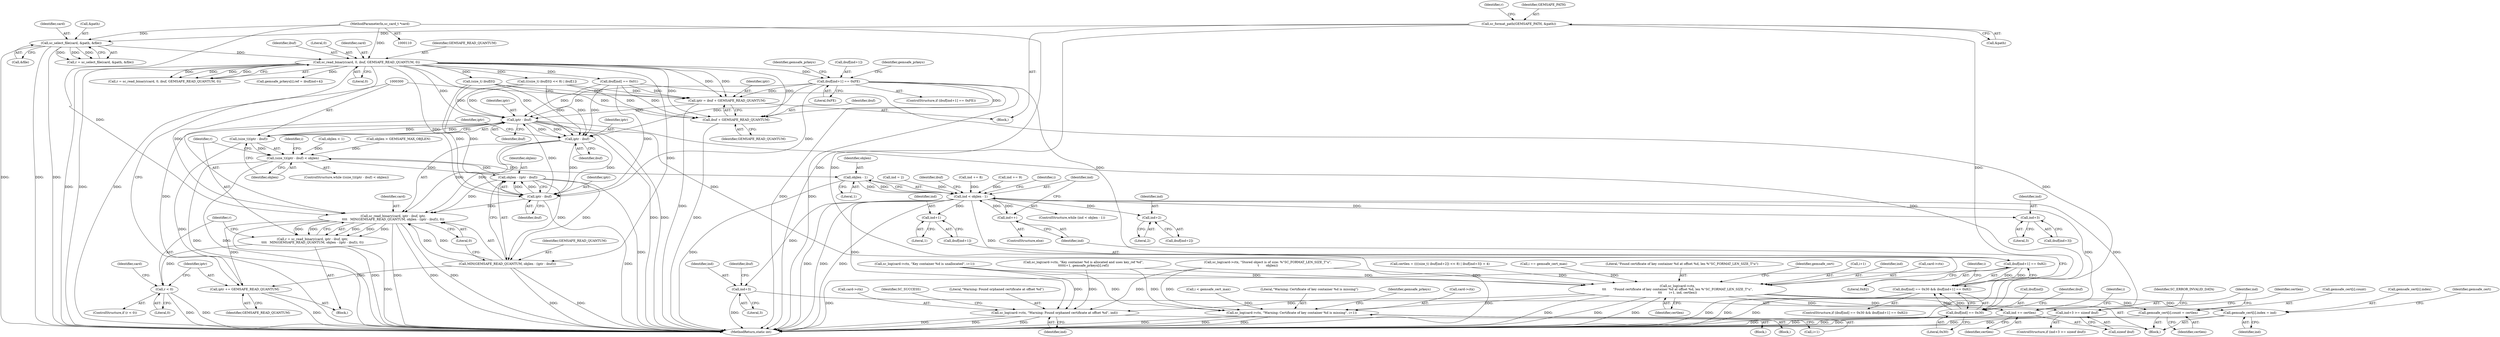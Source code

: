 digraph "0_OpenSC_360e95d45ac4123255a4c796db96337f332160ad#diff-d643a0fa169471dbf2912f4866dc49c5_5@array" {
"1000207" [label="(Call,ibuf[ind+1] == 0xFE)"];
"1000148" [label="(Call,sc_read_binary(card, 0, ibuf, GEMSAFE_READ_QUANTUM, 0))"];
"1000131" [label="(Call,sc_select_file(card, &path, &file))"];
"1000111" [label="(MethodParameterIn,sc_card_t *card)"];
"1000125" [label="(Call,sc_format_path(GEMSAFE_PATH, &path))"];
"1000292" [label="(Call,iptr = ibuf + GEMSAFE_READ_QUANTUM)"];
"1000301" [label="(Call,iptr - ibuf)"];
"1000299" [label="(Call,(size_t)(iptr - ibuf))"];
"1000298" [label="(Call,(size_t)(iptr - ibuf) < objlen)"];
"1000316" [label="(Call,objlen - (iptr - ibuf))"];
"1000308" [label="(Call,sc_read_binary(card, iptr - ibuf, iptr,\n\t\t\t\t   MIN(GEMSAFE_READ_QUANTUM, objlen - (iptr - ibuf)), 0))"];
"1000306" [label="(Call,r = sc_read_binary(card, iptr - ibuf, iptr,\n\t\t\t\t   MIN(GEMSAFE_READ_QUANTUM, objlen - (iptr - ibuf)), 0))"];
"1000323" [label="(Call,r < 0)"];
"1000334" [label="(Call,iptr += GEMSAFE_READ_QUANTUM)"];
"1000314" [label="(Call,MIN(GEMSAFE_READ_QUANTUM, objlen - (iptr - ibuf)))"];
"1000343" [label="(Call,objlen - 1)"];
"1000341" [label="(Call,ind < objlen - 1)"];
"1000357" [label="(Call,ind+1)"];
"1000381" [label="(Call,sc_log(card->ctx, \"Warning: Found orphaned certificate at offset %d\", ind))"];
"1000390" [label="(Call,ind+3 >= sizeof ibuf)"];
"1000391" [label="(Call,ind+3)"];
"1000407" [label="(Call,ind+2)"];
"1000413" [label="(Call,ind+3)"];
"1000417" [label="(Call,sc_log(card->ctx,\n\t\t\t       \"Found certificate of key container %d at offset %d, len %\"SC_FORMAT_LEN_SIZE_T\"u\",\n\t\t\t       i+1, ind, certlen))"];
"1000427" [label="(Call,gemsafe_cert[i].index = ind)"];
"1000434" [label="(Call,gemsafe_cert[i].count = certlen)"];
"1000441" [label="(Call,ind += certlen)"];
"1000463" [label="(Call,sc_log(card->ctx, \"Warning: Certificate of key container %d is missing\", i+1))"];
"1000447" [label="(Call,ind++)"];
"1000310" [label="(Call,iptr - ibuf)"];
"1000318" [label="(Call,iptr - ibuf)"];
"1000349" [label="(Call,ibuf[ind] == 0x30)"];
"1000348" [label="(Call,ibuf[ind] == 0x30 && ibuf[ind+1] == 0x82)"];
"1000354" [label="(Call,ibuf[ind+1] == 0x82)"];
"1000294" [label="(Call,ibuf + GEMSAFE_READ_QUANTUM)"];
"1000303" [label="(Identifier,ibuf)"];
"1000451" [label="(Identifier,i)"];
"1000353" [label="(Literal,0x30)"];
"1000125" [label="(Call,sc_format_path(GEMSAFE_PATH, &path))"];
"1000305" [label="(Block,)"];
"1000350" [label="(Call,ibuf[ind])"];
"1000200" [label="(Call,ibuf[ind] == 0x01)"];
"1000433" [label="(Identifier,ind)"];
"1000164" [label="(Call,(size_t) ibuf[0])"];
"1000397" [label="(Identifier,SC_ERROR_INVALID_DATA)"];
"1000448" [label="(Identifier,ind)"];
"1000336" [label="(Identifier,GEMSAFE_READ_QUANTUM)"];
"1000389" [label="(ControlStructure,if (ind+3 >= sizeof ibuf))"];
"1000354" [label="(Call,ibuf[ind+1] == 0x82)"];
"1000324" [label="(Identifier,r)"];
"1000315" [label="(Identifier,GEMSAFE_READ_QUANTUM)"];
"1000417" [label="(Call,sc_log(card->ctx,\n\t\t\t       \"Found certificate of key container %d at offset %d, len %\"SC_FORMAT_LEN_SIZE_T\"u\",\n\t\t\t       i+1, ind, certlen))"];
"1000135" [label="(Call,&file)"];
"1000445" [label="(Identifier,i)"];
"1000398" [label="(Call,certlen = ((((size_t) ibuf[ind+2]) << 8) | ibuf[ind+3]) + 4)"];
"1000111" [label="(MethodParameterIn,sc_card_t *card)"];
"1000314" [label="(Call,MIN(GEMSAFE_READ_QUANTUM, objlen - (iptr - ibuf)))"];
"1000308" [label="(Call,sc_read_binary(card, iptr - ibuf, iptr,\n\t\t\t\t   MIN(GEMSAFE_READ_QUANTUM, objlen - (iptr - ibuf)), 0))"];
"1000335" [label="(Identifier,iptr)"];
"1000349" [label="(Call,ibuf[ind] == 0x30)"];
"1000386" [label="(Identifier,ind)"];
"1000322" [label="(ControlStructure,if (r < 0))"];
"1000292" [label="(Call,iptr = ibuf + GEMSAFE_READ_QUANTUM)"];
"1000146" [label="(Call,r = sc_read_binary(card, 0, ibuf, GEMSAFE_READ_QUANTUM, 0))"];
"1000318" [label="(Call,iptr - ibuf)"];
"1000342" [label="(Identifier,ind)"];
"1000312" [label="(Identifier,ibuf)"];
"1000341" [label="(Call,ind < objlen - 1)"];
"1000377" [label="(Call,i == gemsafe_cert_max)"];
"1000487" [label="(MethodReturn,static int)"];
"1000129" [label="(Call,r = sc_select_file(card, &path, &file))"];
"1000307" [label="(Identifier,r)"];
"1000462" [label="(Block,)"];
"1000441" [label="(Call,ind += certlen)"];
"1000390" [label="(Call,ind+3 >= sizeof ibuf)"];
"1000427" [label="(Call,gemsafe_cert[i].index = ind)"];
"1000365" [label="(Identifier,i)"];
"1000421" [label="(Literal,\"Found certificate of key container %d at offset %d, len %\"SC_FORMAT_LEN_SIZE_T\"u\")"];
"1000152" [label="(Identifier,GEMSAFE_READ_QUANTUM)"];
"1000325" [label="(Literal,0)"];
"1000258" [label="(Call,sc_log(card->ctx, \"Key container %d is unallocated\", i+1))"];
"1000334" [label="(Call,iptr += GEMSAFE_READ_QUANTUM)"];
"1000316" [label="(Call,objlen - (iptr - ibuf))"];
"1000311" [label="(Identifier,iptr)"];
"1000297" [label="(ControlStructure,while ((size_t)(iptr - ibuf) < objlen))"];
"1000435" [label="(Call,gemsafe_cert[i].count)"];
"1000218" [label="(Identifier,gemsafe_prkeys)"];
"1000296" [label="(Identifier,GEMSAFE_READ_QUANTUM)"];
"1000393" [label="(Literal,3)"];
"1000226" [label="(Call,sc_log(card->ctx, \"Key container %d is allocated and uses key_ref %d\",\n\t\t\t\t\ti+1, gemsafe_prkeys[i].ref))"];
"1000430" [label="(Identifier,gemsafe_cert)"];
"1000215" [label="(Call,gemsafe_prkeys[i].ref = ibuf[ind+4])"];
"1000162" [label="(Call,(((size_t) ibuf[0]) << 8) | ibuf[1])"];
"1000345" [label="(Literal,1)"];
"1000450" [label="(Call,i < gemsafe_cert_max)"];
"1000422" [label="(Call,i+1)"];
"1000344" [label="(Identifier,objlen)"];
"1000415" [label="(Literal,3)"];
"1000388" [label="(Identifier,SC_SUCCESS)"];
"1000442" [label="(Identifier,ind)"];
"1000446" [label="(ControlStructure,else)"];
"1000295" [label="(Identifier,ibuf)"];
"1000408" [label="(Identifier,ind)"];
"1000409" [label="(Literal,2)"];
"1000347" [label="(ControlStructure,if (ibuf[ind] == 0x30 && ibuf[ind+1] == 0x82))"];
"1000381" [label="(Call,sc_log(card->ctx, \"Warning: Found orphaned certificate at offset %d\", ind))"];
"1000151" [label="(Identifier,ibuf)"];
"1000343" [label="(Call,objlen - 1)"];
"1000130" [label="(Identifier,r)"];
"1000132" [label="(Identifier,card)"];
"1000425" [label="(Identifier,ind)"];
"1000302" [label="(Identifier,iptr)"];
"1000320" [label="(Identifier,ibuf)"];
"1000426" [label="(Identifier,certlen)"];
"1000304" [label="(Identifier,objlen)"];
"1000131" [label="(Call,sc_select_file(card, &path, &file))"];
"1000150" [label="(Literal,0)"];
"1000411" [label="(Call,ibuf[ind+3])"];
"1000313" [label="(Identifier,iptr)"];
"1000306" [label="(Call,r = sc_read_binary(card, iptr - ibuf, iptr,\n\t\t\t\t   MIN(GEMSAFE_READ_QUANTUM, objlen - (iptr - ibuf)), 0))"];
"1000348" [label="(Call,ibuf[ind] == 0x30 && ibuf[ind+1] == 0x82)"];
"1000392" [label="(Identifier,ind)"];
"1000196" [label="(Call,ind = 2)"];
"1000323" [label="(Call,r < 0)"];
"1000310" [label="(Call,iptr - ibuf)"];
"1000206" [label="(ControlStructure,if (ibuf[ind+1] == 0xFE))"];
"1000293" [label="(Identifier,iptr)"];
"1000359" [label="(Literal,1)"];
"1000247" [label="(Identifier,gemsafe_prkeys)"];
"1000440" [label="(Identifier,certlen)"];
"1000184" [label="(Call,objlen > GEMSAFE_MAX_OBJLEN)"];
"1000360" [label="(Literal,0x82)"];
"1000395" [label="(Identifier,ibuf)"];
"1000148" [label="(Call,sc_read_binary(card, 0, ibuf, GEMSAFE_READ_QUANTUM, 0))"];
"1000173" [label="(Call,sc_log(card->ctx, \"Stored object is of size: %\"SC_FORMAT_LEN_SIZE_T\"u\",\n\t       objlen))"];
"1000351" [label="(Identifier,ibuf)"];
"1000361" [label="(Block,)"];
"1000391" [label="(Call,ind+3)"];
"1000385" [label="(Literal,\"Warning: Found orphaned certificate at offset %d\")"];
"1000467" [label="(Literal,\"Warning: Certificate of key container %d is missing\")"];
"1000463" [label="(Call,sc_log(card->ctx, \"Warning: Certificate of key container %d is missing\", i+1))"];
"1000294" [label="(Call,ibuf + GEMSAFE_READ_QUANTUM)"];
"1000428" [label="(Call,gemsafe_cert[i].index)"];
"1000434" [label="(Call,gemsafe_cert[i].count = certlen)"];
"1000321" [label="(Literal,0)"];
"1000399" [label="(Identifier,certlen)"];
"1000447" [label="(Call,ind++)"];
"1000309" [label="(Identifier,card)"];
"1000319" [label="(Identifier,iptr)"];
"1000357" [label="(Call,ind+1)"];
"1000468" [label="(Call,i+1)"];
"1000418" [label="(Call,card->ctx)"];
"1000437" [label="(Identifier,gemsafe_cert)"];
"1000112" [label="(Block,)"];
"1000298" [label="(Call,(size_t)(iptr - ibuf) < objlen)"];
"1000207" [label="(Call,ibuf[ind+1] == 0xFE)"];
"1000443" [label="(Identifier,certlen)"];
"1000299" [label="(Call,(size_t)(iptr - ibuf))"];
"1000413" [label="(Call,ind+3)"];
"1000266" [label="(Call,ind += 8)"];
"1000317" [label="(Identifier,objlen)"];
"1000394" [label="(Call,sizeof ibuf)"];
"1000474" [label="(Identifier,gemsafe_prkeys)"];
"1000133" [label="(Call,&path)"];
"1000126" [label="(Identifier,GEMSAFE_PATH)"];
"1000208" [label="(Call,ibuf[ind+1])"];
"1000153" [label="(Literal,0)"];
"1000382" [label="(Call,card->ctx)"];
"1000340" [label="(ControlStructure,while (ind < objlen - 1))"];
"1000338" [label="(Identifier,i)"];
"1000301" [label="(Call,iptr - ibuf)"];
"1000414" [label="(Identifier,ind)"];
"1000358" [label="(Identifier,ind)"];
"1000355" [label="(Call,ibuf[ind+1])"];
"1000380" [label="(Block,)"];
"1000407" [label="(Call,ind+2)"];
"1000213" [label="(Literal,0xFE)"];
"1000181" [label="(Call,objlen < 1)"];
"1000329" [label="(Identifier,card)"];
"1000405" [label="(Call,ibuf[ind+2])"];
"1000149" [label="(Identifier,card)"];
"1000464" [label="(Call,card->ctx)"];
"1000356" [label="(Identifier,ibuf)"];
"1000127" [label="(Call,&path)"];
"1000239" [label="(Call,ind += 9)"];
"1000207" -> "1000206"  [label="AST: "];
"1000207" -> "1000213"  [label="CFG: "];
"1000208" -> "1000207"  [label="AST: "];
"1000213" -> "1000207"  [label="AST: "];
"1000218" -> "1000207"  [label="CFG: "];
"1000247" -> "1000207"  [label="CFG: "];
"1000207" -> "1000487"  [label="DDG: "];
"1000207" -> "1000487"  [label="DDG: "];
"1000148" -> "1000207"  [label="DDG: "];
"1000207" -> "1000292"  [label="DDG: "];
"1000207" -> "1000294"  [label="DDG: "];
"1000207" -> "1000301"  [label="DDG: "];
"1000207" -> "1000310"  [label="DDG: "];
"1000207" -> "1000318"  [label="DDG: "];
"1000207" -> "1000354"  [label="DDG: "];
"1000148" -> "1000146"  [label="AST: "];
"1000148" -> "1000153"  [label="CFG: "];
"1000149" -> "1000148"  [label="AST: "];
"1000150" -> "1000148"  [label="AST: "];
"1000151" -> "1000148"  [label="AST: "];
"1000152" -> "1000148"  [label="AST: "];
"1000153" -> "1000148"  [label="AST: "];
"1000146" -> "1000148"  [label="CFG: "];
"1000148" -> "1000487"  [label="DDG: "];
"1000148" -> "1000487"  [label="DDG: "];
"1000148" -> "1000487"  [label="DDG: "];
"1000148" -> "1000146"  [label="DDG: "];
"1000148" -> "1000146"  [label="DDG: "];
"1000148" -> "1000146"  [label="DDG: "];
"1000148" -> "1000146"  [label="DDG: "];
"1000131" -> "1000148"  [label="DDG: "];
"1000111" -> "1000148"  [label="DDG: "];
"1000148" -> "1000164"  [label="DDG: "];
"1000148" -> "1000162"  [label="DDG: "];
"1000148" -> "1000200"  [label="DDG: "];
"1000148" -> "1000215"  [label="DDG: "];
"1000148" -> "1000292"  [label="DDG: "];
"1000148" -> "1000292"  [label="DDG: "];
"1000148" -> "1000294"  [label="DDG: "];
"1000148" -> "1000294"  [label="DDG: "];
"1000148" -> "1000301"  [label="DDG: "];
"1000148" -> "1000308"  [label="DDG: "];
"1000148" -> "1000310"  [label="DDG: "];
"1000148" -> "1000314"  [label="DDG: "];
"1000148" -> "1000318"  [label="DDG: "];
"1000131" -> "1000129"  [label="AST: "];
"1000131" -> "1000135"  [label="CFG: "];
"1000132" -> "1000131"  [label="AST: "];
"1000133" -> "1000131"  [label="AST: "];
"1000135" -> "1000131"  [label="AST: "];
"1000129" -> "1000131"  [label="CFG: "];
"1000131" -> "1000487"  [label="DDG: "];
"1000131" -> "1000487"  [label="DDG: "];
"1000131" -> "1000487"  [label="DDG: "];
"1000131" -> "1000129"  [label="DDG: "];
"1000131" -> "1000129"  [label="DDG: "];
"1000131" -> "1000129"  [label="DDG: "];
"1000111" -> "1000131"  [label="DDG: "];
"1000125" -> "1000131"  [label="DDG: "];
"1000111" -> "1000110"  [label="AST: "];
"1000111" -> "1000487"  [label="DDG: "];
"1000111" -> "1000308"  [label="DDG: "];
"1000125" -> "1000112"  [label="AST: "];
"1000125" -> "1000127"  [label="CFG: "];
"1000126" -> "1000125"  [label="AST: "];
"1000127" -> "1000125"  [label="AST: "];
"1000130" -> "1000125"  [label="CFG: "];
"1000125" -> "1000487"  [label="DDG: "];
"1000125" -> "1000487"  [label="DDG: "];
"1000292" -> "1000112"  [label="AST: "];
"1000292" -> "1000294"  [label="CFG: "];
"1000293" -> "1000292"  [label="AST: "];
"1000294" -> "1000292"  [label="AST: "];
"1000300" -> "1000292"  [label="CFG: "];
"1000292" -> "1000487"  [label="DDG: "];
"1000164" -> "1000292"  [label="DDG: "];
"1000162" -> "1000292"  [label="DDG: "];
"1000200" -> "1000292"  [label="DDG: "];
"1000292" -> "1000301"  [label="DDG: "];
"1000301" -> "1000299"  [label="AST: "];
"1000301" -> "1000303"  [label="CFG: "];
"1000302" -> "1000301"  [label="AST: "];
"1000303" -> "1000301"  [label="AST: "];
"1000299" -> "1000301"  [label="CFG: "];
"1000301" -> "1000487"  [label="DDG: "];
"1000301" -> "1000487"  [label="DDG: "];
"1000301" -> "1000299"  [label="DDG: "];
"1000301" -> "1000299"  [label="DDG: "];
"1000334" -> "1000301"  [label="DDG: "];
"1000164" -> "1000301"  [label="DDG: "];
"1000162" -> "1000301"  [label="DDG: "];
"1000318" -> "1000301"  [label="DDG: "];
"1000200" -> "1000301"  [label="DDG: "];
"1000301" -> "1000310"  [label="DDG: "];
"1000301" -> "1000310"  [label="DDG: "];
"1000301" -> "1000349"  [label="DDG: "];
"1000301" -> "1000354"  [label="DDG: "];
"1000299" -> "1000298"  [label="AST: "];
"1000300" -> "1000299"  [label="AST: "];
"1000304" -> "1000299"  [label="CFG: "];
"1000299" -> "1000487"  [label="DDG: "];
"1000299" -> "1000298"  [label="DDG: "];
"1000298" -> "1000297"  [label="AST: "];
"1000298" -> "1000304"  [label="CFG: "];
"1000304" -> "1000298"  [label="AST: "];
"1000307" -> "1000298"  [label="CFG: "];
"1000338" -> "1000298"  [label="CFG: "];
"1000298" -> "1000487"  [label="DDG: "];
"1000298" -> "1000487"  [label="DDG: "];
"1000181" -> "1000298"  [label="DDG: "];
"1000184" -> "1000298"  [label="DDG: "];
"1000316" -> "1000298"  [label="DDG: "];
"1000298" -> "1000316"  [label="DDG: "];
"1000298" -> "1000343"  [label="DDG: "];
"1000316" -> "1000314"  [label="AST: "];
"1000316" -> "1000318"  [label="CFG: "];
"1000317" -> "1000316"  [label="AST: "];
"1000318" -> "1000316"  [label="AST: "];
"1000314" -> "1000316"  [label="CFG: "];
"1000316" -> "1000487"  [label="DDG: "];
"1000316" -> "1000308"  [label="DDG: "];
"1000316" -> "1000314"  [label="DDG: "];
"1000316" -> "1000314"  [label="DDG: "];
"1000318" -> "1000316"  [label="DDG: "];
"1000318" -> "1000316"  [label="DDG: "];
"1000308" -> "1000306"  [label="AST: "];
"1000308" -> "1000321"  [label="CFG: "];
"1000309" -> "1000308"  [label="AST: "];
"1000310" -> "1000308"  [label="AST: "];
"1000313" -> "1000308"  [label="AST: "];
"1000314" -> "1000308"  [label="AST: "];
"1000321" -> "1000308"  [label="AST: "];
"1000306" -> "1000308"  [label="CFG: "];
"1000308" -> "1000487"  [label="DDG: "];
"1000308" -> "1000487"  [label="DDG: "];
"1000308" -> "1000487"  [label="DDG: "];
"1000308" -> "1000487"  [label="DDG: "];
"1000308" -> "1000306"  [label="DDG: "];
"1000308" -> "1000306"  [label="DDG: "];
"1000308" -> "1000306"  [label="DDG: "];
"1000308" -> "1000306"  [label="DDG: "];
"1000308" -> "1000306"  [label="DDG: "];
"1000310" -> "1000308"  [label="DDG: "];
"1000310" -> "1000308"  [label="DDG: "];
"1000318" -> "1000308"  [label="DDG: "];
"1000314" -> "1000308"  [label="DDG: "];
"1000314" -> "1000308"  [label="DDG: "];
"1000308" -> "1000334"  [label="DDG: "];
"1000306" -> "1000305"  [label="AST: "];
"1000307" -> "1000306"  [label="AST: "];
"1000324" -> "1000306"  [label="CFG: "];
"1000306" -> "1000487"  [label="DDG: "];
"1000306" -> "1000323"  [label="DDG: "];
"1000323" -> "1000322"  [label="AST: "];
"1000323" -> "1000325"  [label="CFG: "];
"1000324" -> "1000323"  [label="AST: "];
"1000325" -> "1000323"  [label="AST: "];
"1000329" -> "1000323"  [label="CFG: "];
"1000335" -> "1000323"  [label="CFG: "];
"1000323" -> "1000487"  [label="DDG: "];
"1000323" -> "1000487"  [label="DDG: "];
"1000334" -> "1000305"  [label="AST: "];
"1000334" -> "1000336"  [label="CFG: "];
"1000335" -> "1000334"  [label="AST: "];
"1000336" -> "1000334"  [label="AST: "];
"1000300" -> "1000334"  [label="CFG: "];
"1000334" -> "1000487"  [label="DDG: "];
"1000314" -> "1000334"  [label="DDG: "];
"1000315" -> "1000314"  [label="AST: "];
"1000321" -> "1000314"  [label="CFG: "];
"1000314" -> "1000487"  [label="DDG: "];
"1000314" -> "1000487"  [label="DDG: "];
"1000343" -> "1000341"  [label="AST: "];
"1000343" -> "1000345"  [label="CFG: "];
"1000344" -> "1000343"  [label="AST: "];
"1000345" -> "1000343"  [label="AST: "];
"1000341" -> "1000343"  [label="CFG: "];
"1000343" -> "1000487"  [label="DDG: "];
"1000343" -> "1000341"  [label="DDG: "];
"1000343" -> "1000341"  [label="DDG: "];
"1000341" -> "1000340"  [label="AST: "];
"1000342" -> "1000341"  [label="AST: "];
"1000351" -> "1000341"  [label="CFG: "];
"1000451" -> "1000341"  [label="CFG: "];
"1000341" -> "1000487"  [label="DDG: "];
"1000341" -> "1000487"  [label="DDG: "];
"1000341" -> "1000487"  [label="DDG: "];
"1000441" -> "1000341"  [label="DDG: "];
"1000239" -> "1000341"  [label="DDG: "];
"1000266" -> "1000341"  [label="DDG: "];
"1000196" -> "1000341"  [label="DDG: "];
"1000447" -> "1000341"  [label="DDG: "];
"1000341" -> "1000357"  [label="DDG: "];
"1000341" -> "1000381"  [label="DDG: "];
"1000341" -> "1000390"  [label="DDG: "];
"1000341" -> "1000391"  [label="DDG: "];
"1000341" -> "1000407"  [label="DDG: "];
"1000341" -> "1000413"  [label="DDG: "];
"1000341" -> "1000417"  [label="DDG: "];
"1000341" -> "1000447"  [label="DDG: "];
"1000357" -> "1000355"  [label="AST: "];
"1000357" -> "1000359"  [label="CFG: "];
"1000358" -> "1000357"  [label="AST: "];
"1000359" -> "1000357"  [label="AST: "];
"1000355" -> "1000357"  [label="CFG: "];
"1000381" -> "1000380"  [label="AST: "];
"1000381" -> "1000386"  [label="CFG: "];
"1000382" -> "1000381"  [label="AST: "];
"1000385" -> "1000381"  [label="AST: "];
"1000386" -> "1000381"  [label="AST: "];
"1000388" -> "1000381"  [label="CFG: "];
"1000381" -> "1000487"  [label="DDG: "];
"1000381" -> "1000487"  [label="DDG: "];
"1000381" -> "1000487"  [label="DDG: "];
"1000258" -> "1000381"  [label="DDG: "];
"1000226" -> "1000381"  [label="DDG: "];
"1000417" -> "1000381"  [label="DDG: "];
"1000173" -> "1000381"  [label="DDG: "];
"1000390" -> "1000389"  [label="AST: "];
"1000390" -> "1000394"  [label="CFG: "];
"1000391" -> "1000390"  [label="AST: "];
"1000394" -> "1000390"  [label="AST: "];
"1000397" -> "1000390"  [label="CFG: "];
"1000399" -> "1000390"  [label="CFG: "];
"1000390" -> "1000487"  [label="DDG: "];
"1000390" -> "1000487"  [label="DDG: "];
"1000391" -> "1000393"  [label="CFG: "];
"1000392" -> "1000391"  [label="AST: "];
"1000393" -> "1000391"  [label="AST: "];
"1000395" -> "1000391"  [label="CFG: "];
"1000391" -> "1000487"  [label="DDG: "];
"1000407" -> "1000405"  [label="AST: "];
"1000407" -> "1000409"  [label="CFG: "];
"1000408" -> "1000407"  [label="AST: "];
"1000409" -> "1000407"  [label="AST: "];
"1000405" -> "1000407"  [label="CFG: "];
"1000413" -> "1000411"  [label="AST: "];
"1000413" -> "1000415"  [label="CFG: "];
"1000414" -> "1000413"  [label="AST: "];
"1000415" -> "1000413"  [label="AST: "];
"1000411" -> "1000413"  [label="CFG: "];
"1000417" -> "1000361"  [label="AST: "];
"1000417" -> "1000426"  [label="CFG: "];
"1000418" -> "1000417"  [label="AST: "];
"1000421" -> "1000417"  [label="AST: "];
"1000422" -> "1000417"  [label="AST: "];
"1000425" -> "1000417"  [label="AST: "];
"1000426" -> "1000417"  [label="AST: "];
"1000430" -> "1000417"  [label="CFG: "];
"1000417" -> "1000487"  [label="DDG: "];
"1000417" -> "1000487"  [label="DDG: "];
"1000417" -> "1000487"  [label="DDG: "];
"1000258" -> "1000417"  [label="DDG: "];
"1000226" -> "1000417"  [label="DDG: "];
"1000173" -> "1000417"  [label="DDG: "];
"1000377" -> "1000417"  [label="DDG: "];
"1000398" -> "1000417"  [label="DDG: "];
"1000417" -> "1000427"  [label="DDG: "];
"1000417" -> "1000434"  [label="DDG: "];
"1000417" -> "1000441"  [label="DDG: "];
"1000417" -> "1000441"  [label="DDG: "];
"1000417" -> "1000463"  [label="DDG: "];
"1000427" -> "1000361"  [label="AST: "];
"1000427" -> "1000433"  [label="CFG: "];
"1000428" -> "1000427"  [label="AST: "];
"1000433" -> "1000427"  [label="AST: "];
"1000437" -> "1000427"  [label="CFG: "];
"1000427" -> "1000487"  [label="DDG: "];
"1000434" -> "1000361"  [label="AST: "];
"1000434" -> "1000440"  [label="CFG: "];
"1000435" -> "1000434"  [label="AST: "];
"1000440" -> "1000434"  [label="AST: "];
"1000442" -> "1000434"  [label="CFG: "];
"1000434" -> "1000487"  [label="DDG: "];
"1000441" -> "1000361"  [label="AST: "];
"1000441" -> "1000443"  [label="CFG: "];
"1000442" -> "1000441"  [label="AST: "];
"1000443" -> "1000441"  [label="AST: "];
"1000445" -> "1000441"  [label="CFG: "];
"1000441" -> "1000487"  [label="DDG: "];
"1000463" -> "1000462"  [label="AST: "];
"1000463" -> "1000468"  [label="CFG: "];
"1000464" -> "1000463"  [label="AST: "];
"1000467" -> "1000463"  [label="AST: "];
"1000468" -> "1000463"  [label="AST: "];
"1000474" -> "1000463"  [label="CFG: "];
"1000463" -> "1000487"  [label="DDG: "];
"1000463" -> "1000487"  [label="DDG: "];
"1000463" -> "1000487"  [label="DDG: "];
"1000258" -> "1000463"  [label="DDG: "];
"1000226" -> "1000463"  [label="DDG: "];
"1000173" -> "1000463"  [label="DDG: "];
"1000450" -> "1000463"  [label="DDG: "];
"1000447" -> "1000446"  [label="AST: "];
"1000447" -> "1000448"  [label="CFG: "];
"1000448" -> "1000447"  [label="AST: "];
"1000342" -> "1000447"  [label="CFG: "];
"1000310" -> "1000312"  [label="CFG: "];
"1000311" -> "1000310"  [label="AST: "];
"1000312" -> "1000310"  [label="AST: "];
"1000313" -> "1000310"  [label="CFG: "];
"1000164" -> "1000310"  [label="DDG: "];
"1000162" -> "1000310"  [label="DDG: "];
"1000200" -> "1000310"  [label="DDG: "];
"1000310" -> "1000318"  [label="DDG: "];
"1000310" -> "1000318"  [label="DDG: "];
"1000318" -> "1000320"  [label="CFG: "];
"1000319" -> "1000318"  [label="AST: "];
"1000320" -> "1000318"  [label="AST: "];
"1000318" -> "1000487"  [label="DDG: "];
"1000164" -> "1000318"  [label="DDG: "];
"1000162" -> "1000318"  [label="DDG: "];
"1000200" -> "1000318"  [label="DDG: "];
"1000349" -> "1000348"  [label="AST: "];
"1000349" -> "1000353"  [label="CFG: "];
"1000350" -> "1000349"  [label="AST: "];
"1000353" -> "1000349"  [label="AST: "];
"1000356" -> "1000349"  [label="CFG: "];
"1000348" -> "1000349"  [label="CFG: "];
"1000349" -> "1000487"  [label="DDG: "];
"1000349" -> "1000348"  [label="DDG: "];
"1000349" -> "1000348"  [label="DDG: "];
"1000200" -> "1000349"  [label="DDG: "];
"1000348" -> "1000347"  [label="AST: "];
"1000348" -> "1000354"  [label="CFG: "];
"1000354" -> "1000348"  [label="AST: "];
"1000365" -> "1000348"  [label="CFG: "];
"1000448" -> "1000348"  [label="CFG: "];
"1000348" -> "1000487"  [label="DDG: "];
"1000348" -> "1000487"  [label="DDG: "];
"1000348" -> "1000487"  [label="DDG: "];
"1000354" -> "1000348"  [label="DDG: "];
"1000354" -> "1000348"  [label="DDG: "];
"1000354" -> "1000360"  [label="CFG: "];
"1000355" -> "1000354"  [label="AST: "];
"1000360" -> "1000354"  [label="AST: "];
"1000354" -> "1000487"  [label="DDG: "];
"1000294" -> "1000296"  [label="CFG: "];
"1000295" -> "1000294"  [label="AST: "];
"1000296" -> "1000294"  [label="AST: "];
"1000294" -> "1000487"  [label="DDG: "];
"1000164" -> "1000294"  [label="DDG: "];
"1000162" -> "1000294"  [label="DDG: "];
"1000200" -> "1000294"  [label="DDG: "];
}
